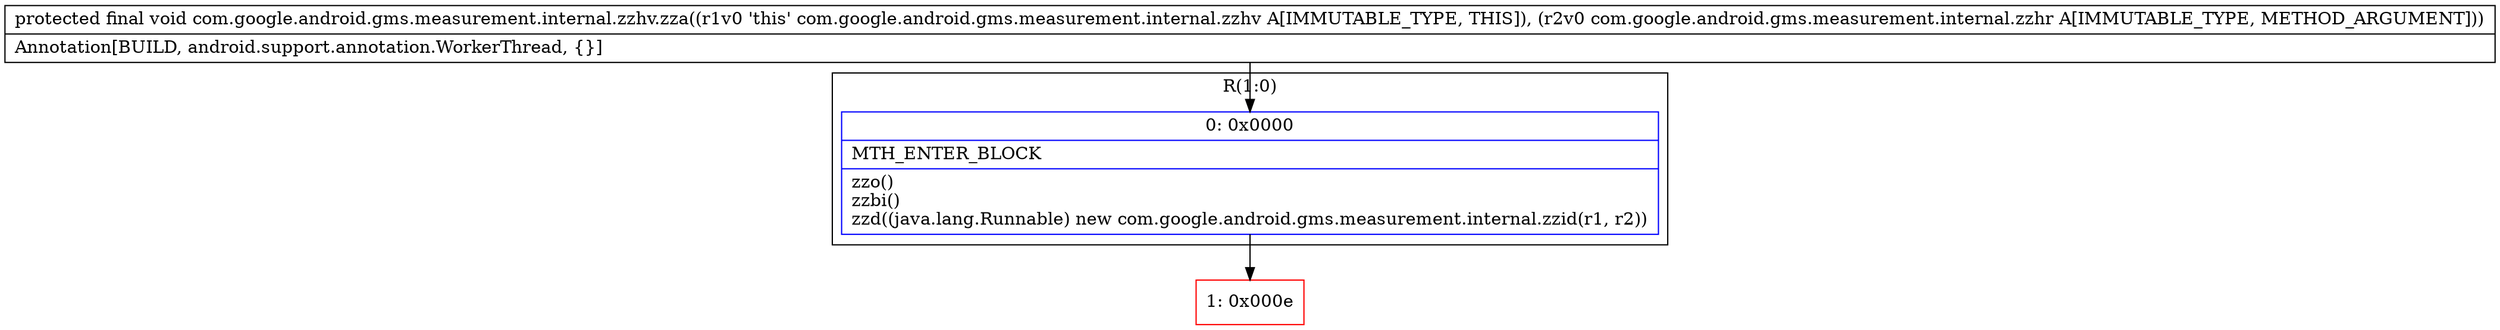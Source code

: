 digraph "CFG forcom.google.android.gms.measurement.internal.zzhv.zza(Lcom\/google\/android\/gms\/measurement\/internal\/zzhr;)V" {
subgraph cluster_Region_339223158 {
label = "R(1:0)";
node [shape=record,color=blue];
Node_0 [shape=record,label="{0\:\ 0x0000|MTH_ENTER_BLOCK\l|zzo()\lzzbi()\lzzd((java.lang.Runnable) new com.google.android.gms.measurement.internal.zzid(r1, r2))\l}"];
}
Node_1 [shape=record,color=red,label="{1\:\ 0x000e}"];
MethodNode[shape=record,label="{protected final void com.google.android.gms.measurement.internal.zzhv.zza((r1v0 'this' com.google.android.gms.measurement.internal.zzhv A[IMMUTABLE_TYPE, THIS]), (r2v0 com.google.android.gms.measurement.internal.zzhr A[IMMUTABLE_TYPE, METHOD_ARGUMENT]))  | Annotation[BUILD, android.support.annotation.WorkerThread, \{\}]\l}"];
MethodNode -> Node_0;
Node_0 -> Node_1;
}

